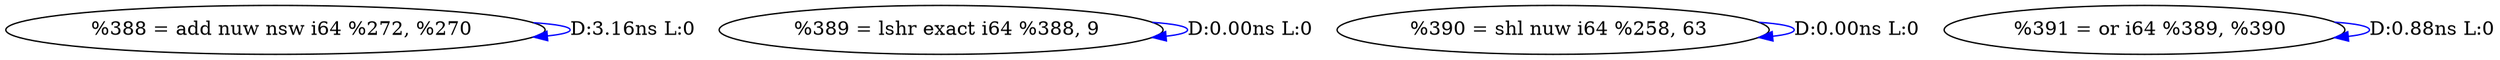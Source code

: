 digraph {
Node0x3357c80[label="  %388 = add nuw nsw i64 %272, %270"];
Node0x3357c80 -> Node0x3357c80[label="D:3.16ns L:0",color=blue];
Node0x3357d60[label="  %389 = lshr exact i64 %388, 9"];
Node0x3357d60 -> Node0x3357d60[label="D:0.00ns L:0",color=blue];
Node0x3357e40[label="  %390 = shl nuw i64 %258, 63"];
Node0x3357e40 -> Node0x3357e40[label="D:0.00ns L:0",color=blue];
Node0x3357f20[label="  %391 = or i64 %389, %390"];
Node0x3357f20 -> Node0x3357f20[label="D:0.88ns L:0",color=blue];
}
